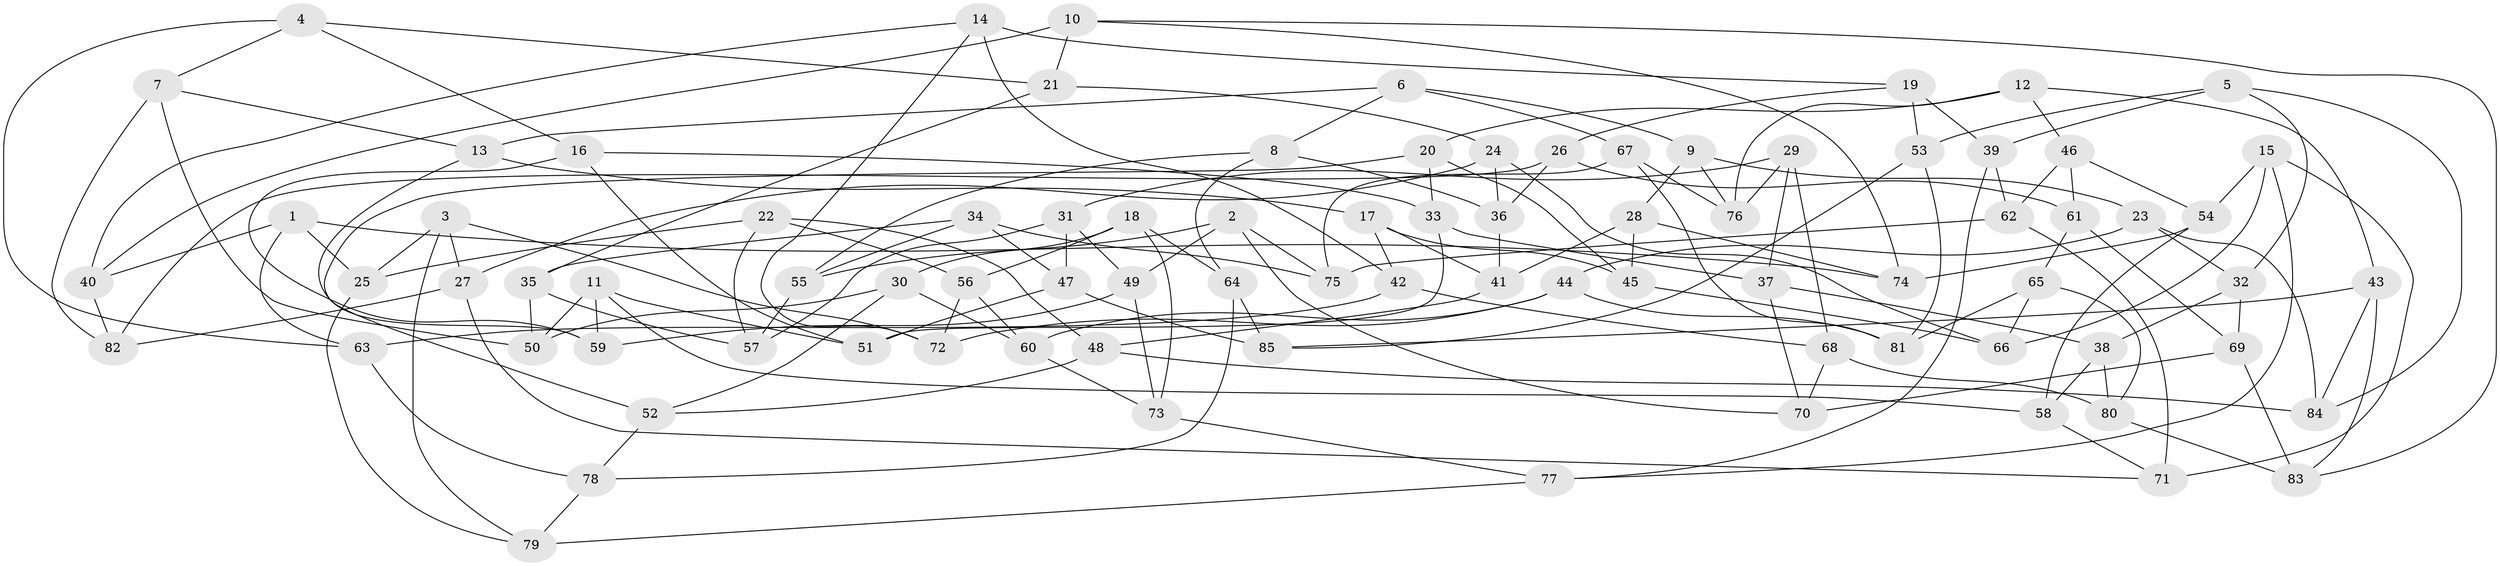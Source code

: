// coarse degree distribution, {6: 0.5283018867924528, 4: 0.39622641509433965, 5: 0.07547169811320754}
// Generated by graph-tools (version 1.1) at 2025/24/03/03/25 07:24:29]
// undirected, 85 vertices, 170 edges
graph export_dot {
graph [start="1"]
  node [color=gray90,style=filled];
  1;
  2;
  3;
  4;
  5;
  6;
  7;
  8;
  9;
  10;
  11;
  12;
  13;
  14;
  15;
  16;
  17;
  18;
  19;
  20;
  21;
  22;
  23;
  24;
  25;
  26;
  27;
  28;
  29;
  30;
  31;
  32;
  33;
  34;
  35;
  36;
  37;
  38;
  39;
  40;
  41;
  42;
  43;
  44;
  45;
  46;
  47;
  48;
  49;
  50;
  51;
  52;
  53;
  54;
  55;
  56;
  57;
  58;
  59;
  60;
  61;
  62;
  63;
  64;
  65;
  66;
  67;
  68;
  69;
  70;
  71;
  72;
  73;
  74;
  75;
  76;
  77;
  78;
  79;
  80;
  81;
  82;
  83;
  84;
  85;
  1 -- 25;
  1 -- 40;
  1 -- 74;
  1 -- 63;
  2 -- 70;
  2 -- 49;
  2 -- 55;
  2 -- 75;
  3 -- 72;
  3 -- 25;
  3 -- 27;
  3 -- 79;
  4 -- 63;
  4 -- 7;
  4 -- 21;
  4 -- 16;
  5 -- 39;
  5 -- 84;
  5 -- 32;
  5 -- 53;
  6 -- 9;
  6 -- 13;
  6 -- 67;
  6 -- 8;
  7 -- 13;
  7 -- 82;
  7 -- 50;
  8 -- 36;
  8 -- 64;
  8 -- 55;
  9 -- 28;
  9 -- 23;
  9 -- 76;
  10 -- 21;
  10 -- 83;
  10 -- 40;
  10 -- 74;
  11 -- 50;
  11 -- 58;
  11 -- 51;
  11 -- 59;
  12 -- 76;
  12 -- 43;
  12 -- 20;
  12 -- 46;
  13 -- 17;
  13 -- 59;
  14 -- 40;
  14 -- 42;
  14 -- 72;
  14 -- 19;
  15 -- 71;
  15 -- 66;
  15 -- 54;
  15 -- 77;
  16 -- 59;
  16 -- 51;
  16 -- 33;
  17 -- 45;
  17 -- 42;
  17 -- 41;
  18 -- 73;
  18 -- 56;
  18 -- 64;
  18 -- 30;
  19 -- 53;
  19 -- 39;
  19 -- 26;
  20 -- 45;
  20 -- 33;
  20 -- 52;
  21 -- 35;
  21 -- 24;
  22 -- 57;
  22 -- 48;
  22 -- 56;
  22 -- 25;
  23 -- 84;
  23 -- 44;
  23 -- 32;
  24 -- 36;
  24 -- 27;
  24 -- 66;
  25 -- 79;
  26 -- 36;
  26 -- 82;
  26 -- 61;
  27 -- 82;
  27 -- 71;
  28 -- 74;
  28 -- 45;
  28 -- 41;
  29 -- 76;
  29 -- 37;
  29 -- 31;
  29 -- 68;
  30 -- 52;
  30 -- 60;
  30 -- 50;
  31 -- 57;
  31 -- 49;
  31 -- 47;
  32 -- 69;
  32 -- 38;
  33 -- 37;
  33 -- 51;
  34 -- 47;
  34 -- 35;
  34 -- 55;
  34 -- 75;
  35 -- 50;
  35 -- 57;
  36 -- 41;
  37 -- 38;
  37 -- 70;
  38 -- 58;
  38 -- 80;
  39 -- 77;
  39 -- 62;
  40 -- 82;
  41 -- 48;
  42 -- 63;
  42 -- 68;
  43 -- 83;
  43 -- 84;
  43 -- 85;
  44 -- 60;
  44 -- 81;
  44 -- 72;
  45 -- 66;
  46 -- 54;
  46 -- 62;
  46 -- 61;
  47 -- 51;
  47 -- 85;
  48 -- 52;
  48 -- 84;
  49 -- 73;
  49 -- 59;
  52 -- 78;
  53 -- 85;
  53 -- 81;
  54 -- 58;
  54 -- 74;
  55 -- 57;
  56 -- 72;
  56 -- 60;
  58 -- 71;
  60 -- 73;
  61 -- 69;
  61 -- 65;
  62 -- 71;
  62 -- 75;
  63 -- 78;
  64 -- 78;
  64 -- 85;
  65 -- 66;
  65 -- 80;
  65 -- 81;
  67 -- 76;
  67 -- 81;
  67 -- 75;
  68 -- 80;
  68 -- 70;
  69 -- 83;
  69 -- 70;
  73 -- 77;
  77 -- 79;
  78 -- 79;
  80 -- 83;
}
